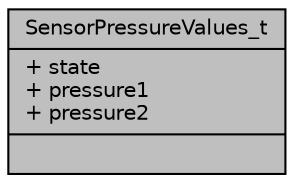 digraph "SensorPressureValues_t"
{
 // INTERACTIVE_SVG=YES
 // LATEX_PDF_SIZE
  edge [fontname="Helvetica",fontsize="10",labelfontname="Helvetica",labelfontsize="10"];
  node [fontname="Helvetica",fontsize="10",shape=record];
  Node1 [label="{SensorPressureValues_t\n|+ state\l+ pressure1\l+ pressure2\l|}",height=0.2,width=0.4,color="black", fillcolor="grey75", style="filled", fontcolor="black",tooltip=" "];
}
